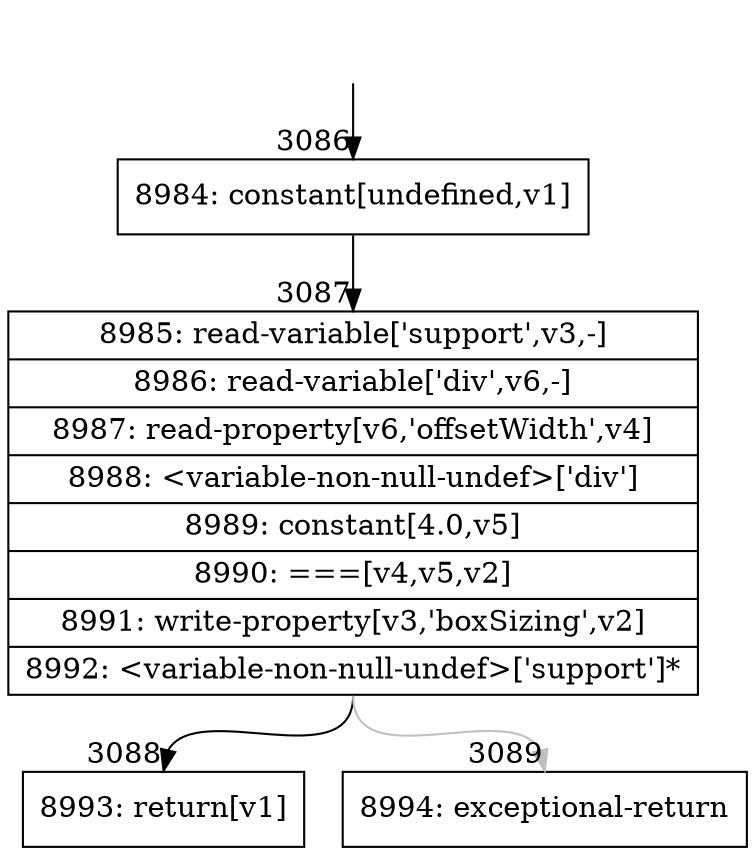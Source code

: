 digraph {
rankdir="TD"
BB_entry204[shape=none,label=""];
BB_entry204 -> BB3086 [tailport=s, headport=n, headlabel="    3086"]
BB3086 [shape=record label="{8984: constant[undefined,v1]}" ] 
BB3086 -> BB3087 [tailport=s, headport=n, headlabel="      3087"]
BB3087 [shape=record label="{8985: read-variable['support',v3,-]|8986: read-variable['div',v6,-]|8987: read-property[v6,'offsetWidth',v4]|8988: \<variable-non-null-undef\>['div']|8989: constant[4.0,v5]|8990: ===[v4,v5,v2]|8991: write-property[v3,'boxSizing',v2]|8992: \<variable-non-null-undef\>['support']*}" ] 
BB3087 -> BB3088 [tailport=s, headport=n, headlabel="      3088"]
BB3087 -> BB3089 [tailport=s, headport=n, color=gray, headlabel="      3089"]
BB3088 [shape=record label="{8993: return[v1]}" ] 
BB3089 [shape=record label="{8994: exceptional-return}" ] 
}
